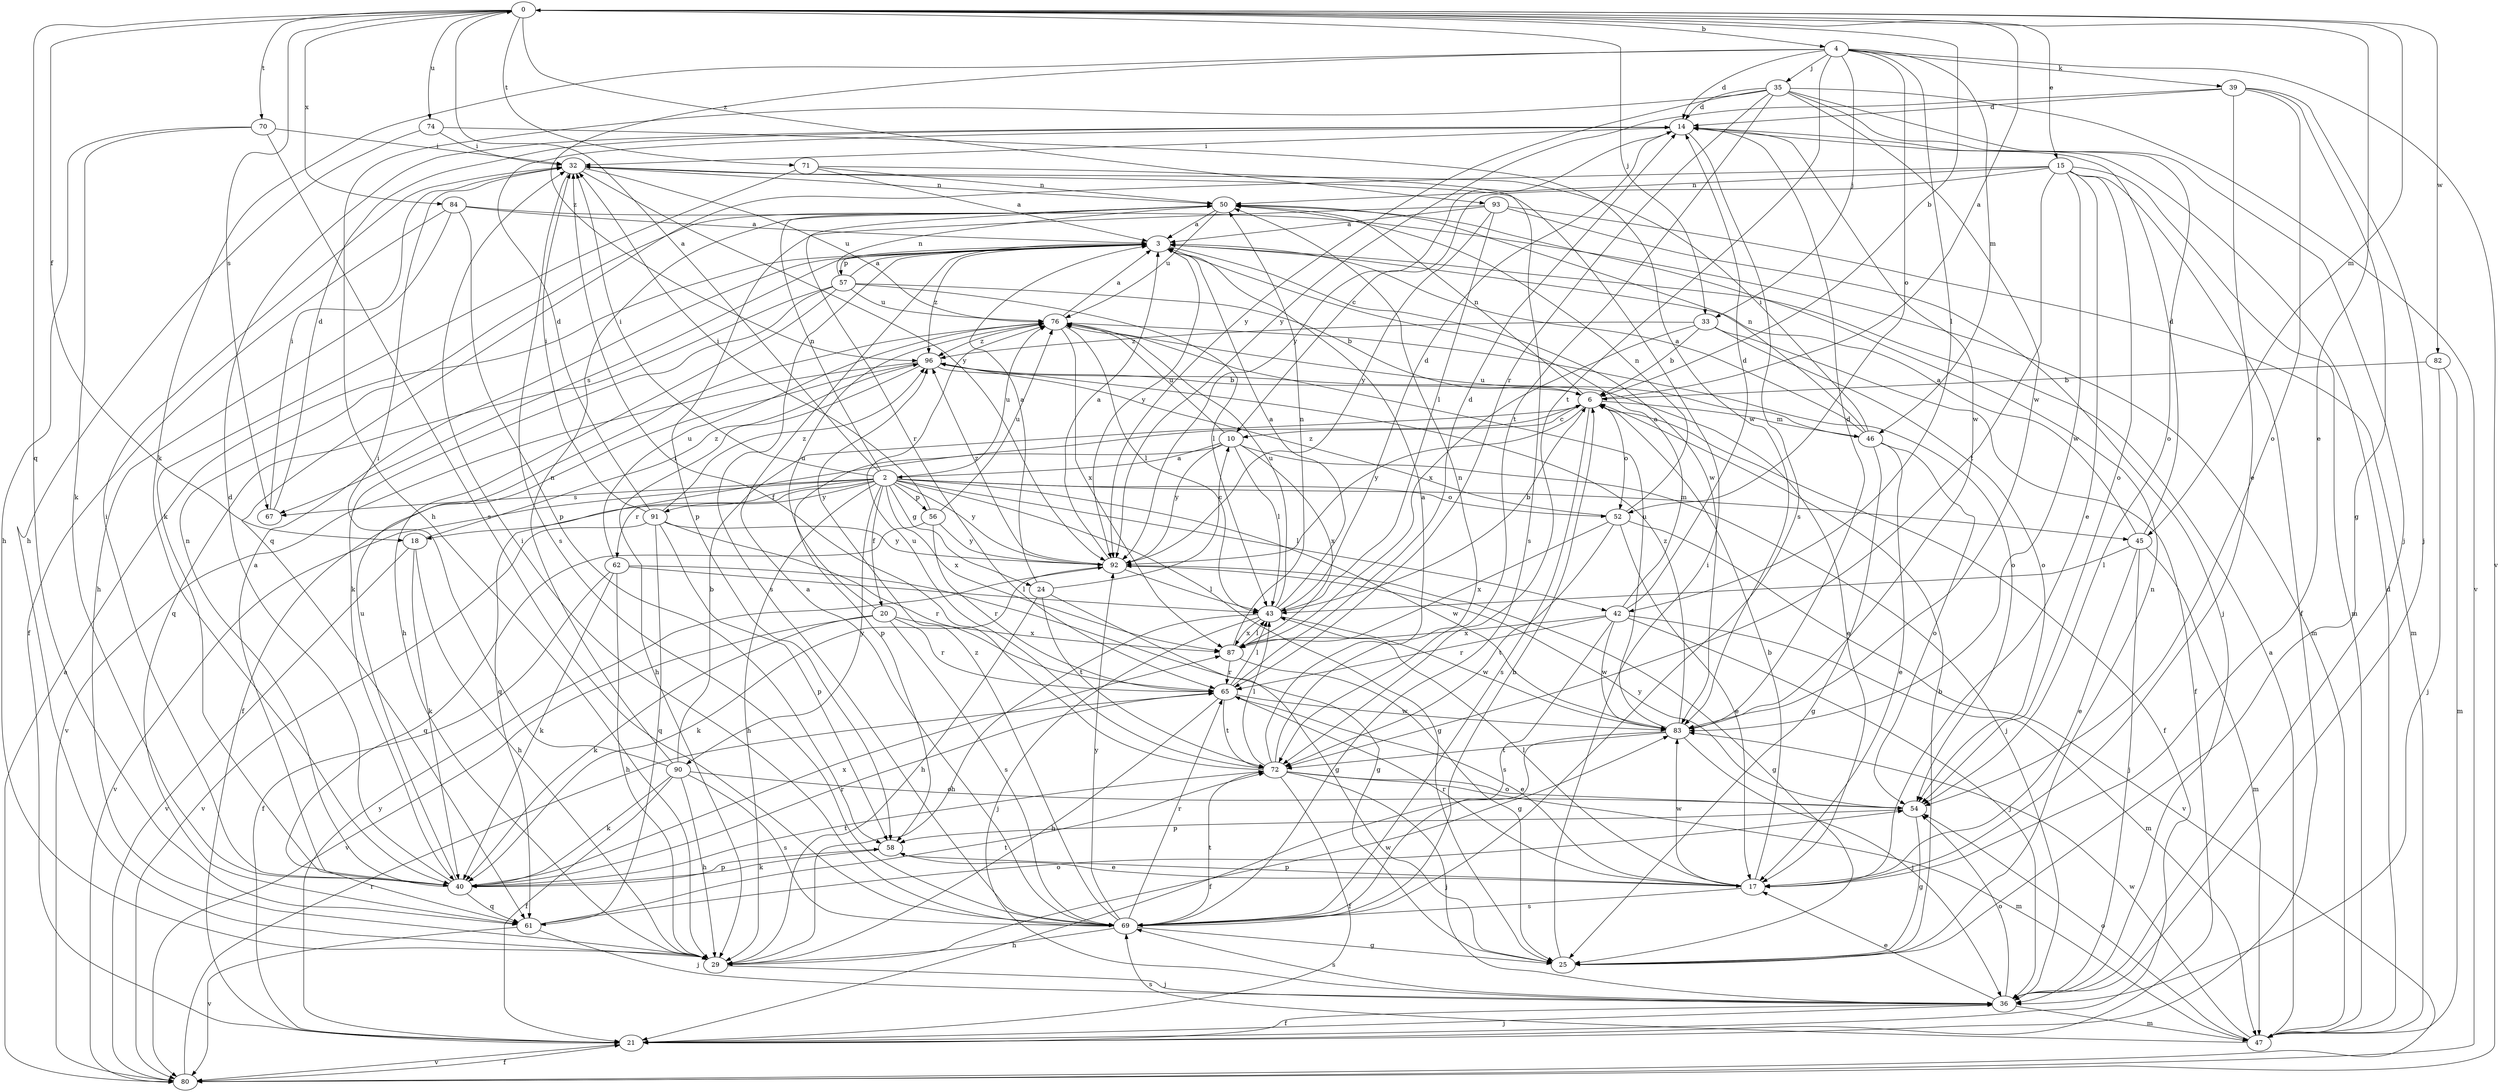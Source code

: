 strict digraph  {
0;
2;
3;
4;
6;
10;
14;
15;
17;
18;
20;
21;
24;
25;
29;
32;
33;
35;
36;
39;
40;
42;
43;
45;
46;
47;
50;
52;
54;
56;
57;
58;
61;
62;
65;
67;
69;
70;
71;
72;
74;
76;
80;
82;
83;
84;
87;
90;
91;
92;
93;
96;
0 -> 4  [label=b];
0 -> 6  [label=b];
0 -> 15  [label=e];
0 -> 17  [label=e];
0 -> 18  [label=f];
0 -> 33  [label=j];
0 -> 45  [label=m];
0 -> 61  [label=q];
0 -> 67  [label=s];
0 -> 70  [label=t];
0 -> 71  [label=t];
0 -> 74  [label=u];
0 -> 82  [label=w];
0 -> 84  [label=x];
0 -> 93  [label=z];
2 -> 0  [label=a];
2 -> 18  [label=f];
2 -> 20  [label=f];
2 -> 24  [label=g];
2 -> 25  [label=g];
2 -> 29  [label=h];
2 -> 32  [label=i];
2 -> 42  [label=l];
2 -> 45  [label=m];
2 -> 50  [label=n];
2 -> 52  [label=o];
2 -> 56  [label=p];
2 -> 62  [label=r];
2 -> 67  [label=s];
2 -> 76  [label=u];
2 -> 80  [label=v];
2 -> 83  [label=w];
2 -> 87  [label=x];
2 -> 90  [label=y];
2 -> 91  [label=y];
2 -> 92  [label=y];
3 -> 57  [label=p];
3 -> 67  [label=s];
3 -> 69  [label=s];
3 -> 83  [label=w];
3 -> 92  [label=y];
3 -> 96  [label=z];
4 -> 14  [label=d];
4 -> 33  [label=j];
4 -> 35  [label=j];
4 -> 39  [label=k];
4 -> 40  [label=k];
4 -> 42  [label=l];
4 -> 46  [label=m];
4 -> 52  [label=o];
4 -> 72  [label=t];
4 -> 80  [label=v];
4 -> 96  [label=z];
6 -> 0  [label=a];
6 -> 10  [label=c];
6 -> 21  [label=f];
6 -> 46  [label=m];
6 -> 50  [label=n];
6 -> 52  [label=o];
6 -> 58  [label=p];
6 -> 69  [label=s];
6 -> 92  [label=y];
10 -> 2  [label=a];
10 -> 36  [label=j];
10 -> 43  [label=l];
10 -> 61  [label=q];
10 -> 76  [label=u];
10 -> 87  [label=x];
10 -> 92  [label=y];
14 -> 32  [label=i];
14 -> 69  [label=s];
14 -> 83  [label=w];
14 -> 92  [label=y];
15 -> 10  [label=c];
15 -> 17  [label=e];
15 -> 21  [label=f];
15 -> 47  [label=m];
15 -> 50  [label=n];
15 -> 54  [label=o];
15 -> 61  [label=q];
15 -> 72  [label=t];
15 -> 83  [label=w];
17 -> 6  [label=b];
17 -> 43  [label=l];
17 -> 58  [label=p];
17 -> 65  [label=r];
17 -> 69  [label=s];
17 -> 83  [label=w];
18 -> 29  [label=h];
18 -> 40  [label=k];
18 -> 80  [label=v];
18 -> 96  [label=z];
20 -> 40  [label=k];
20 -> 65  [label=r];
20 -> 69  [label=s];
20 -> 76  [label=u];
20 -> 80  [label=v];
20 -> 87  [label=x];
21 -> 36  [label=j];
21 -> 80  [label=v];
21 -> 92  [label=y];
24 -> 3  [label=a];
24 -> 10  [label=c];
24 -> 25  [label=g];
24 -> 29  [label=h];
24 -> 72  [label=t];
25 -> 6  [label=b];
25 -> 32  [label=i];
25 -> 50  [label=n];
29 -> 36  [label=j];
29 -> 83  [label=w];
32 -> 50  [label=n];
32 -> 69  [label=s];
32 -> 76  [label=u];
32 -> 92  [label=y];
33 -> 6  [label=b];
33 -> 21  [label=f];
33 -> 54  [label=o];
33 -> 87  [label=x];
33 -> 96  [label=z];
35 -> 14  [label=d];
35 -> 29  [label=h];
35 -> 36  [label=j];
35 -> 54  [label=o];
35 -> 65  [label=r];
35 -> 72  [label=t];
35 -> 80  [label=v];
35 -> 83  [label=w];
35 -> 92  [label=y];
36 -> 17  [label=e];
36 -> 21  [label=f];
36 -> 47  [label=m];
36 -> 54  [label=o];
36 -> 69  [label=s];
39 -> 14  [label=d];
39 -> 17  [label=e];
39 -> 25  [label=g];
39 -> 36  [label=j];
39 -> 54  [label=o];
39 -> 92  [label=y];
40 -> 3  [label=a];
40 -> 14  [label=d];
40 -> 32  [label=i];
40 -> 50  [label=n];
40 -> 58  [label=p];
40 -> 61  [label=q];
40 -> 65  [label=r];
40 -> 72  [label=t];
40 -> 76  [label=u];
40 -> 87  [label=x];
42 -> 3  [label=a];
42 -> 14  [label=d];
42 -> 36  [label=j];
42 -> 47  [label=m];
42 -> 65  [label=r];
42 -> 69  [label=s];
42 -> 83  [label=w];
42 -> 87  [label=x];
43 -> 3  [label=a];
43 -> 6  [label=b];
43 -> 14  [label=d];
43 -> 29  [label=h];
43 -> 36  [label=j];
43 -> 76  [label=u];
43 -> 83  [label=w];
43 -> 87  [label=x];
45 -> 3  [label=a];
45 -> 14  [label=d];
45 -> 17  [label=e];
45 -> 36  [label=j];
45 -> 43  [label=l];
45 -> 47  [label=m];
46 -> 3  [label=a];
46 -> 17  [label=e];
46 -> 25  [label=g];
46 -> 32  [label=i];
46 -> 50  [label=n];
46 -> 54  [label=o];
46 -> 76  [label=u];
47 -> 3  [label=a];
47 -> 14  [label=d];
47 -> 54  [label=o];
47 -> 69  [label=s];
47 -> 83  [label=w];
50 -> 3  [label=a];
50 -> 65  [label=r];
50 -> 76  [label=u];
52 -> 17  [label=e];
52 -> 50  [label=n];
52 -> 72  [label=t];
52 -> 80  [label=v];
52 -> 87  [label=x];
52 -> 96  [label=z];
54 -> 25  [label=g];
54 -> 58  [label=p];
54 -> 92  [label=y];
56 -> 32  [label=i];
56 -> 61  [label=q];
56 -> 65  [label=r];
56 -> 76  [label=u];
56 -> 92  [label=y];
57 -> 3  [label=a];
57 -> 6  [label=b];
57 -> 29  [label=h];
57 -> 40  [label=k];
57 -> 43  [label=l];
57 -> 50  [label=n];
57 -> 61  [label=q];
57 -> 76  [label=u];
58 -> 17  [label=e];
58 -> 40  [label=k];
61 -> 36  [label=j];
61 -> 54  [label=o];
61 -> 72  [label=t];
61 -> 80  [label=v];
62 -> 21  [label=f];
62 -> 25  [label=g];
62 -> 29  [label=h];
62 -> 40  [label=k];
62 -> 43  [label=l];
62 -> 76  [label=u];
65 -> 14  [label=d];
65 -> 17  [label=e];
65 -> 29  [label=h];
65 -> 43  [label=l];
65 -> 72  [label=t];
65 -> 83  [label=w];
67 -> 14  [label=d];
67 -> 32  [label=i];
69 -> 3  [label=a];
69 -> 6  [label=b];
69 -> 25  [label=g];
69 -> 29  [label=h];
69 -> 32  [label=i];
69 -> 65  [label=r];
69 -> 72  [label=t];
69 -> 92  [label=y];
69 -> 96  [label=z];
70 -> 29  [label=h];
70 -> 32  [label=i];
70 -> 40  [label=k];
70 -> 69  [label=s];
71 -> 3  [label=a];
71 -> 40  [label=k];
71 -> 50  [label=n];
71 -> 69  [label=s];
72 -> 3  [label=a];
72 -> 21  [label=f];
72 -> 32  [label=i];
72 -> 36  [label=j];
72 -> 43  [label=l];
72 -> 47  [label=m];
72 -> 50  [label=n];
72 -> 54  [label=o];
72 -> 76  [label=u];
74 -> 29  [label=h];
74 -> 32  [label=i];
74 -> 83  [label=w];
76 -> 3  [label=a];
76 -> 43  [label=l];
76 -> 54  [label=o];
76 -> 87  [label=x];
76 -> 96  [label=z];
80 -> 3  [label=a];
80 -> 21  [label=f];
80 -> 65  [label=r];
82 -> 6  [label=b];
82 -> 36  [label=j];
82 -> 47  [label=m];
83 -> 14  [label=d];
83 -> 21  [label=f];
83 -> 36  [label=j];
83 -> 72  [label=t];
83 -> 76  [label=u];
83 -> 96  [label=z];
84 -> 3  [label=a];
84 -> 21  [label=f];
84 -> 29  [label=h];
84 -> 47  [label=m];
84 -> 58  [label=p];
87 -> 25  [label=g];
87 -> 43  [label=l];
87 -> 50  [label=n];
87 -> 65  [label=r];
90 -> 6  [label=b];
90 -> 21  [label=f];
90 -> 29  [label=h];
90 -> 32  [label=i];
90 -> 40  [label=k];
90 -> 50  [label=n];
90 -> 54  [label=o];
90 -> 69  [label=s];
91 -> 14  [label=d];
91 -> 32  [label=i];
91 -> 58  [label=p];
91 -> 61  [label=q];
91 -> 65  [label=r];
91 -> 80  [label=v];
91 -> 92  [label=y];
91 -> 96  [label=z];
92 -> 3  [label=a];
92 -> 25  [label=g];
92 -> 40  [label=k];
92 -> 43  [label=l];
92 -> 96  [label=z];
93 -> 3  [label=a];
93 -> 36  [label=j];
93 -> 43  [label=l];
93 -> 47  [label=m];
93 -> 58  [label=p];
93 -> 92  [label=y];
96 -> 6  [label=b];
96 -> 17  [label=e];
96 -> 21  [label=f];
96 -> 29  [label=h];
96 -> 80  [label=v];
}
